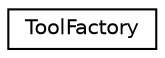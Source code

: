 digraph "Graphical Class Hierarchy"
{
 // LATEX_PDF_SIZE
  edge [fontname="Helvetica",fontsize="10",labelfontname="Helvetica",labelfontsize="10"];
  node [fontname="Helvetica",fontsize="10",shape=record];
  rankdir="LR";
  Node0 [label="ToolFactory",height=0.2,width=0.4,color="black", fillcolor="white", style="filled",URL="$classToolFactory.html",tooltip="Factory that creates proper copy tool based on passed arguments."];
}
